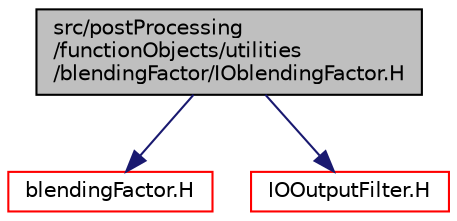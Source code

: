 digraph "src/postProcessing/functionObjects/utilities/blendingFactor/IOblendingFactor.H"
{
  bgcolor="transparent";
  edge [fontname="Helvetica",fontsize="10",labelfontname="Helvetica",labelfontsize="10"];
  node [fontname="Helvetica",fontsize="10",shape=record];
  Node1 [label="src/postProcessing\l/functionObjects/utilities\l/blendingFactor/IOblendingFactor.H",height=0.2,width=0.4,color="black", fillcolor="grey75", style="filled", fontcolor="black"];
  Node1 -> Node2 [color="midnightblue",fontsize="10",style="solid",fontname="Helvetica"];
  Node2 [label="blendingFactor.H",height=0.2,width=0.4,color="red",URL="$a09282.html"];
  Node1 -> Node3 [color="midnightblue",fontsize="10",style="solid",fontname="Helvetica"];
  Node3 [label="IOOutputFilter.H",height=0.2,width=0.4,color="red",URL="$a07688.html"];
}

